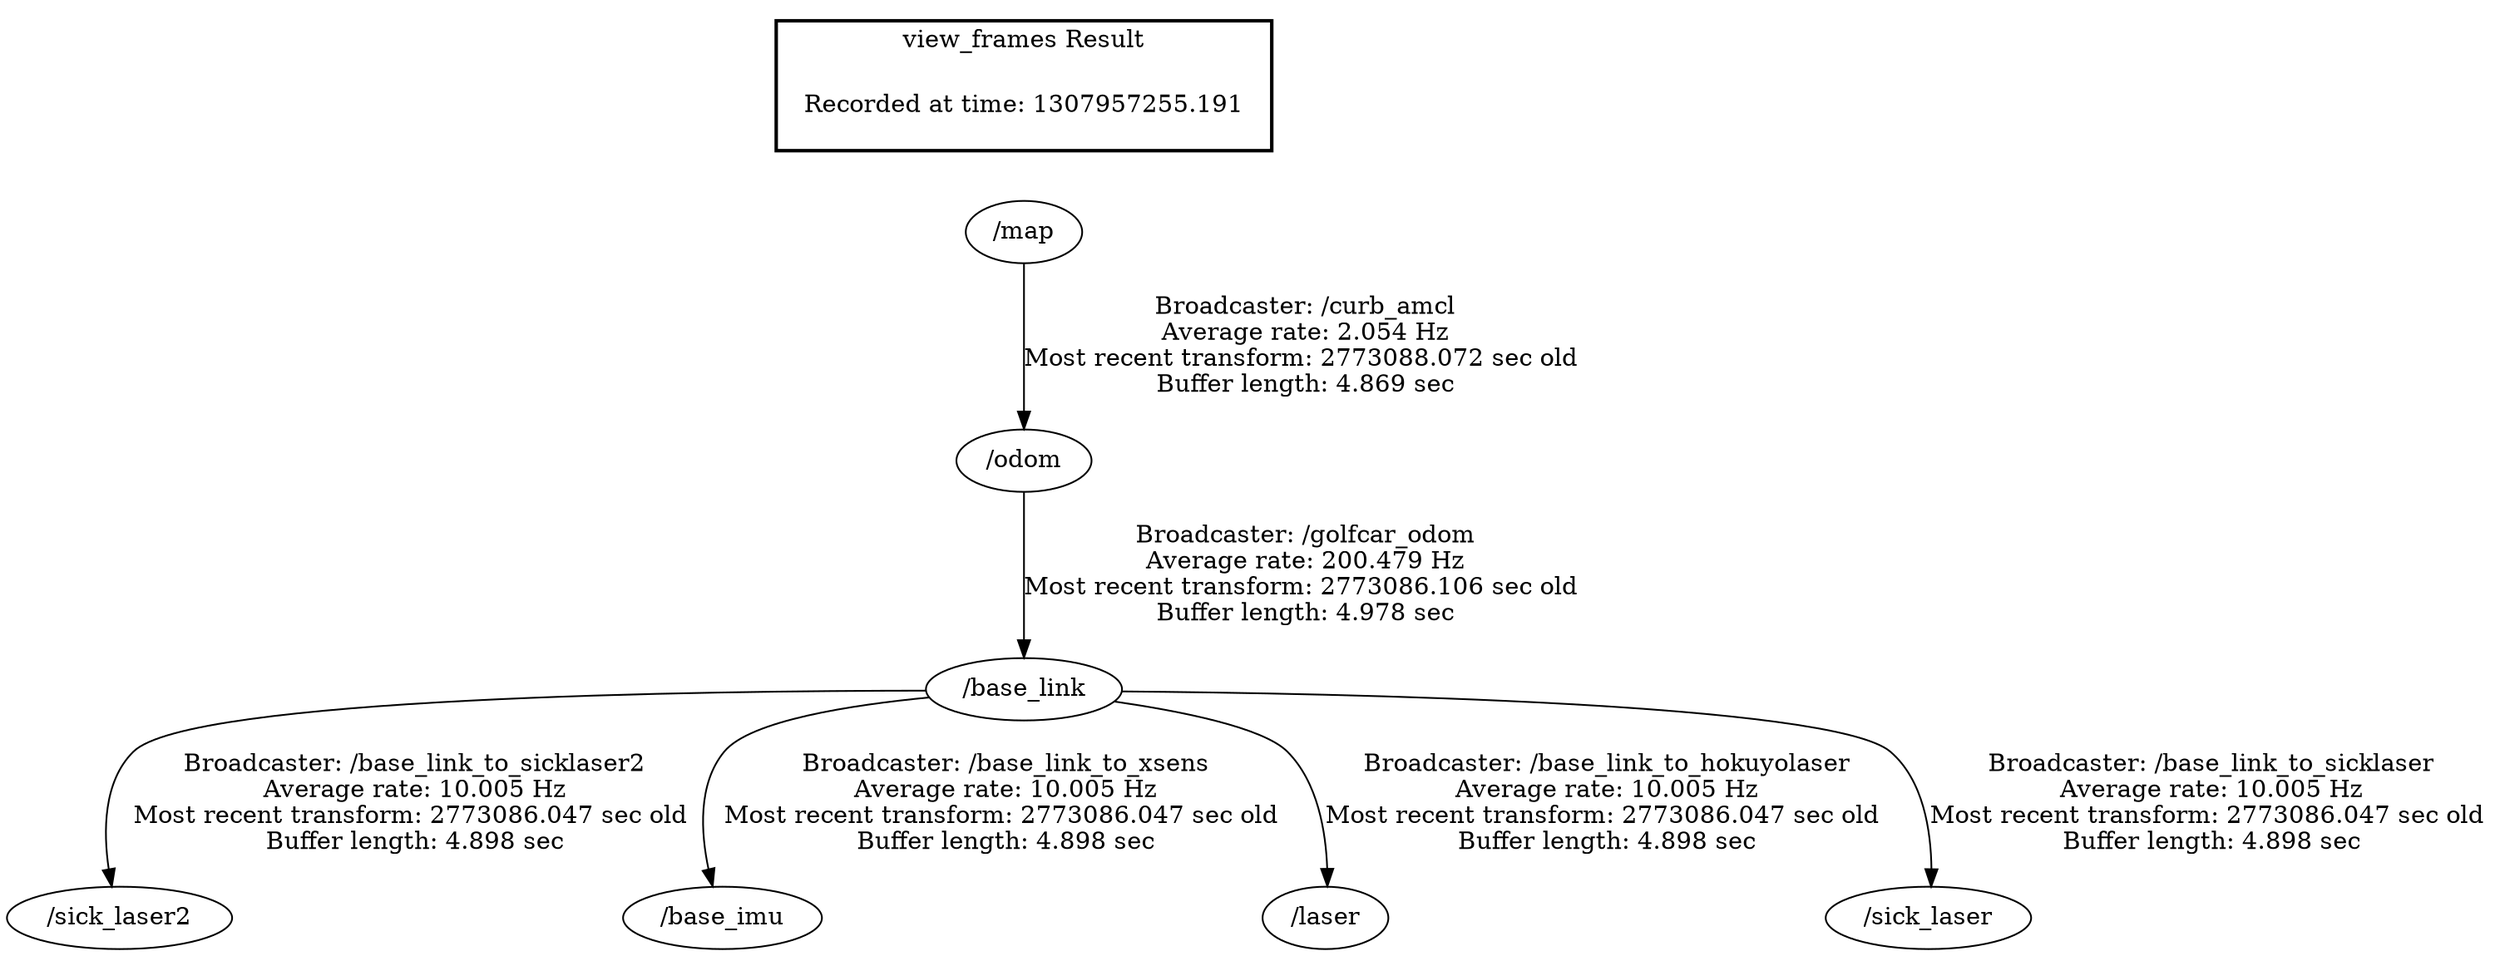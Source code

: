 digraph G {
"/odom" -> "/base_link"[label="Broadcaster: /golfcar_odom\nAverage rate: 200.479 Hz\nMost recent transform: 2773086.106 sec old \nBuffer length: 4.978 sec\n"];
"/map" -> "/odom"[label="Broadcaster: /curb_amcl\nAverage rate: 2.054 Hz\nMost recent transform: 2773088.072 sec old \nBuffer length: 4.869 sec\n"];
"/base_link" -> "/sick_laser2"[label="Broadcaster: /base_link_to_sicklaser2\nAverage rate: 10.005 Hz\nMost recent transform: 2773086.047 sec old \nBuffer length: 4.898 sec\n"];
"/base_link" -> "/base_imu"[label="Broadcaster: /base_link_to_xsens\nAverage rate: 10.005 Hz\nMost recent transform: 2773086.047 sec old \nBuffer length: 4.898 sec\n"];
"/base_link" -> "/laser"[label="Broadcaster: /base_link_to_hokuyolaser\nAverage rate: 10.005 Hz\nMost recent transform: 2773086.047 sec old \nBuffer length: 4.898 sec\n"];
"/base_link" -> "/sick_laser"[label="Broadcaster: /base_link_to_sicklaser\nAverage rate: 10.005 Hz\nMost recent transform: 2773086.047 sec old \nBuffer length: 4.898 sec\n"];
edge [style=invis];
 subgraph cluster_legend { style=bold; color=black; label ="view_frames Result";
"Recorded at time: 1307957255.191"[ shape=plaintext ] ;
 }->"/map";
}